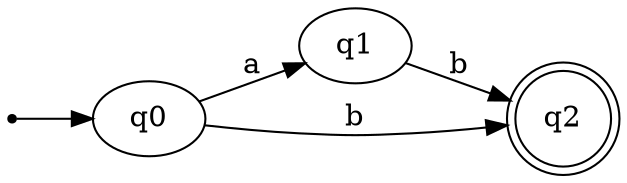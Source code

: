digraph {
	graph [rankdir=LR]
	ini [shape=point]
	q0
	ini -> q0
	q1
	q2 [shape=doublecircle]
	q0 -> q1 [label=a]
	q1 -> q2 [label=b]
	q0 -> q2 [label=b]
}
